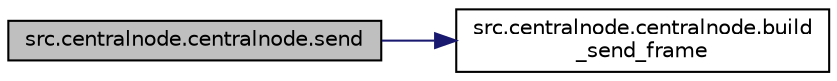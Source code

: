 digraph "src.centralnode.centralnode.send"
{
  edge [fontname="Helvetica",fontsize="10",labelfontname="Helvetica",labelfontsize="10"];
  node [fontname="Helvetica",fontsize="10",shape=record];
  rankdir="LR";
  Node13 [label="src.centralnode.centralnode.send",height=0.2,width=0.4,color="black", fillcolor="grey75", style="filled", fontcolor="black"];
  Node13 -> Node14 [color="midnightblue",fontsize="10",style="solid",fontname="Helvetica"];
  Node14 [label="src.centralnode.centralnode.build\l_send_frame",height=0.2,width=0.4,color="black", fillcolor="white", style="filled",URL="$classsrc_1_1centralnode_1_1centralnode.html#a14857a80bd0996063f529035e46a3176"];
}
